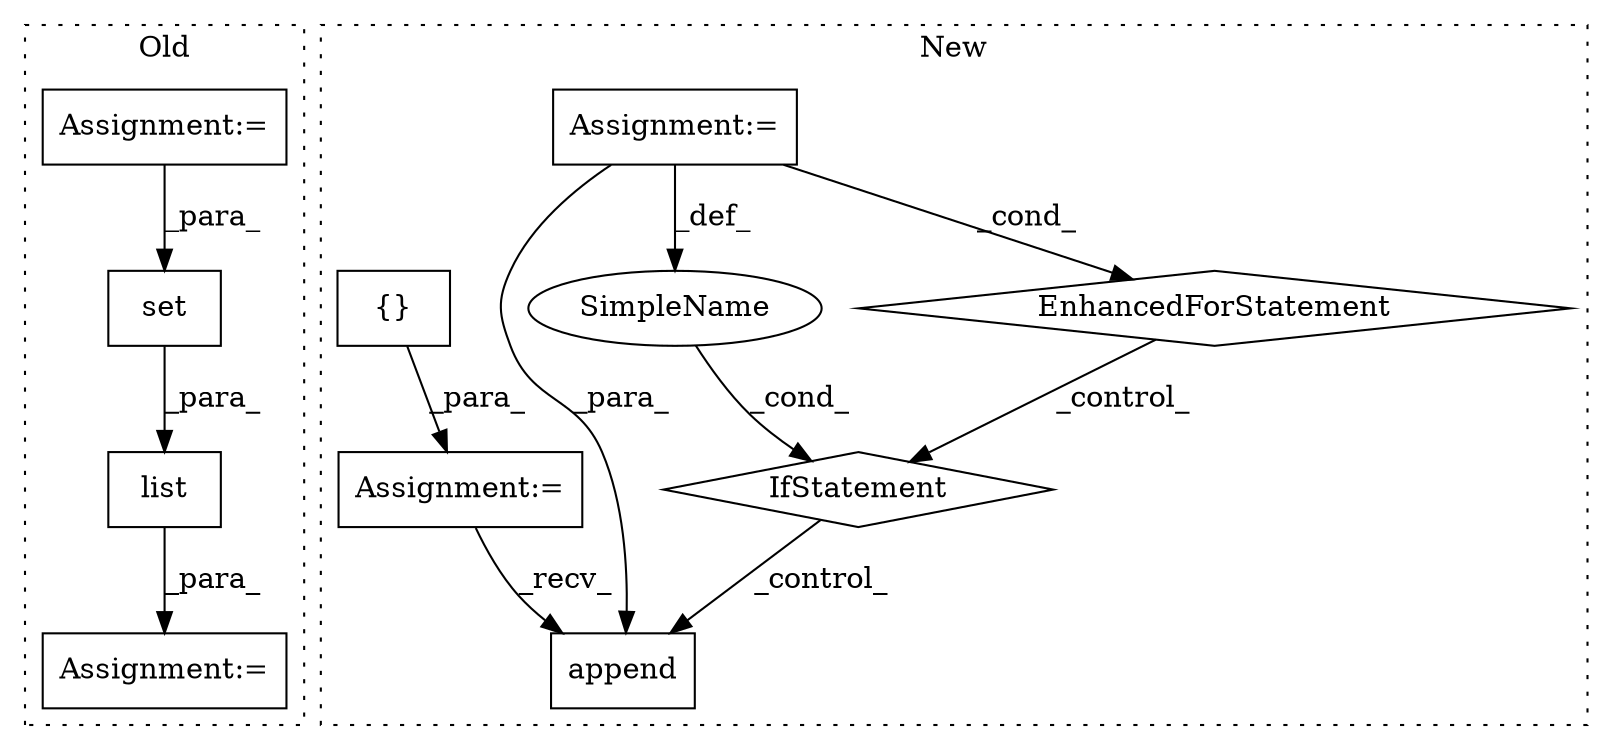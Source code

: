 digraph G {
subgraph cluster0 {
1 [label="set" a="32" s="5131,5154" l="4,1" shape="box"];
7 [label="Assignment:=" a="7" s="5331" l="1" shape="box"];
10 [label="list" a="32" s="5332,5350" l="5,1" shape="box"];
11 [label="Assignment:=" a="7" s="5072" l="1" shape="box"];
label = "Old";
style="dotted";
}
subgraph cluster1 {
2 [label="append" a="32" s="4765,4849" l="7,1" shape="box"];
3 [label="IfStatement" a="25" s="4667,4732" l="4,2" shape="diamond"];
4 [label="SimpleName" a="42" s="" l="" shape="ellipse"];
5 [label="Assignment:=" a="7" s="4527,4655" l="57,2" shape="box"];
6 [label="EnhancedForStatement" a="70" s="4527,4655" l="57,2" shape="diamond"];
8 [label="Assignment:=" a="7" s="4400" l="1" shape="box"];
9 [label="{}" a="4" s="4418" l="2" shape="box"];
label = "New";
style="dotted";
}
1 -> 10 [label="_para_"];
3 -> 2 [label="_control_"];
4 -> 3 [label="_cond_"];
5 -> 4 [label="_def_"];
5 -> 6 [label="_cond_"];
5 -> 2 [label="_para_"];
6 -> 3 [label="_control_"];
8 -> 2 [label="_recv_"];
9 -> 8 [label="_para_"];
10 -> 7 [label="_para_"];
11 -> 1 [label="_para_"];
}
